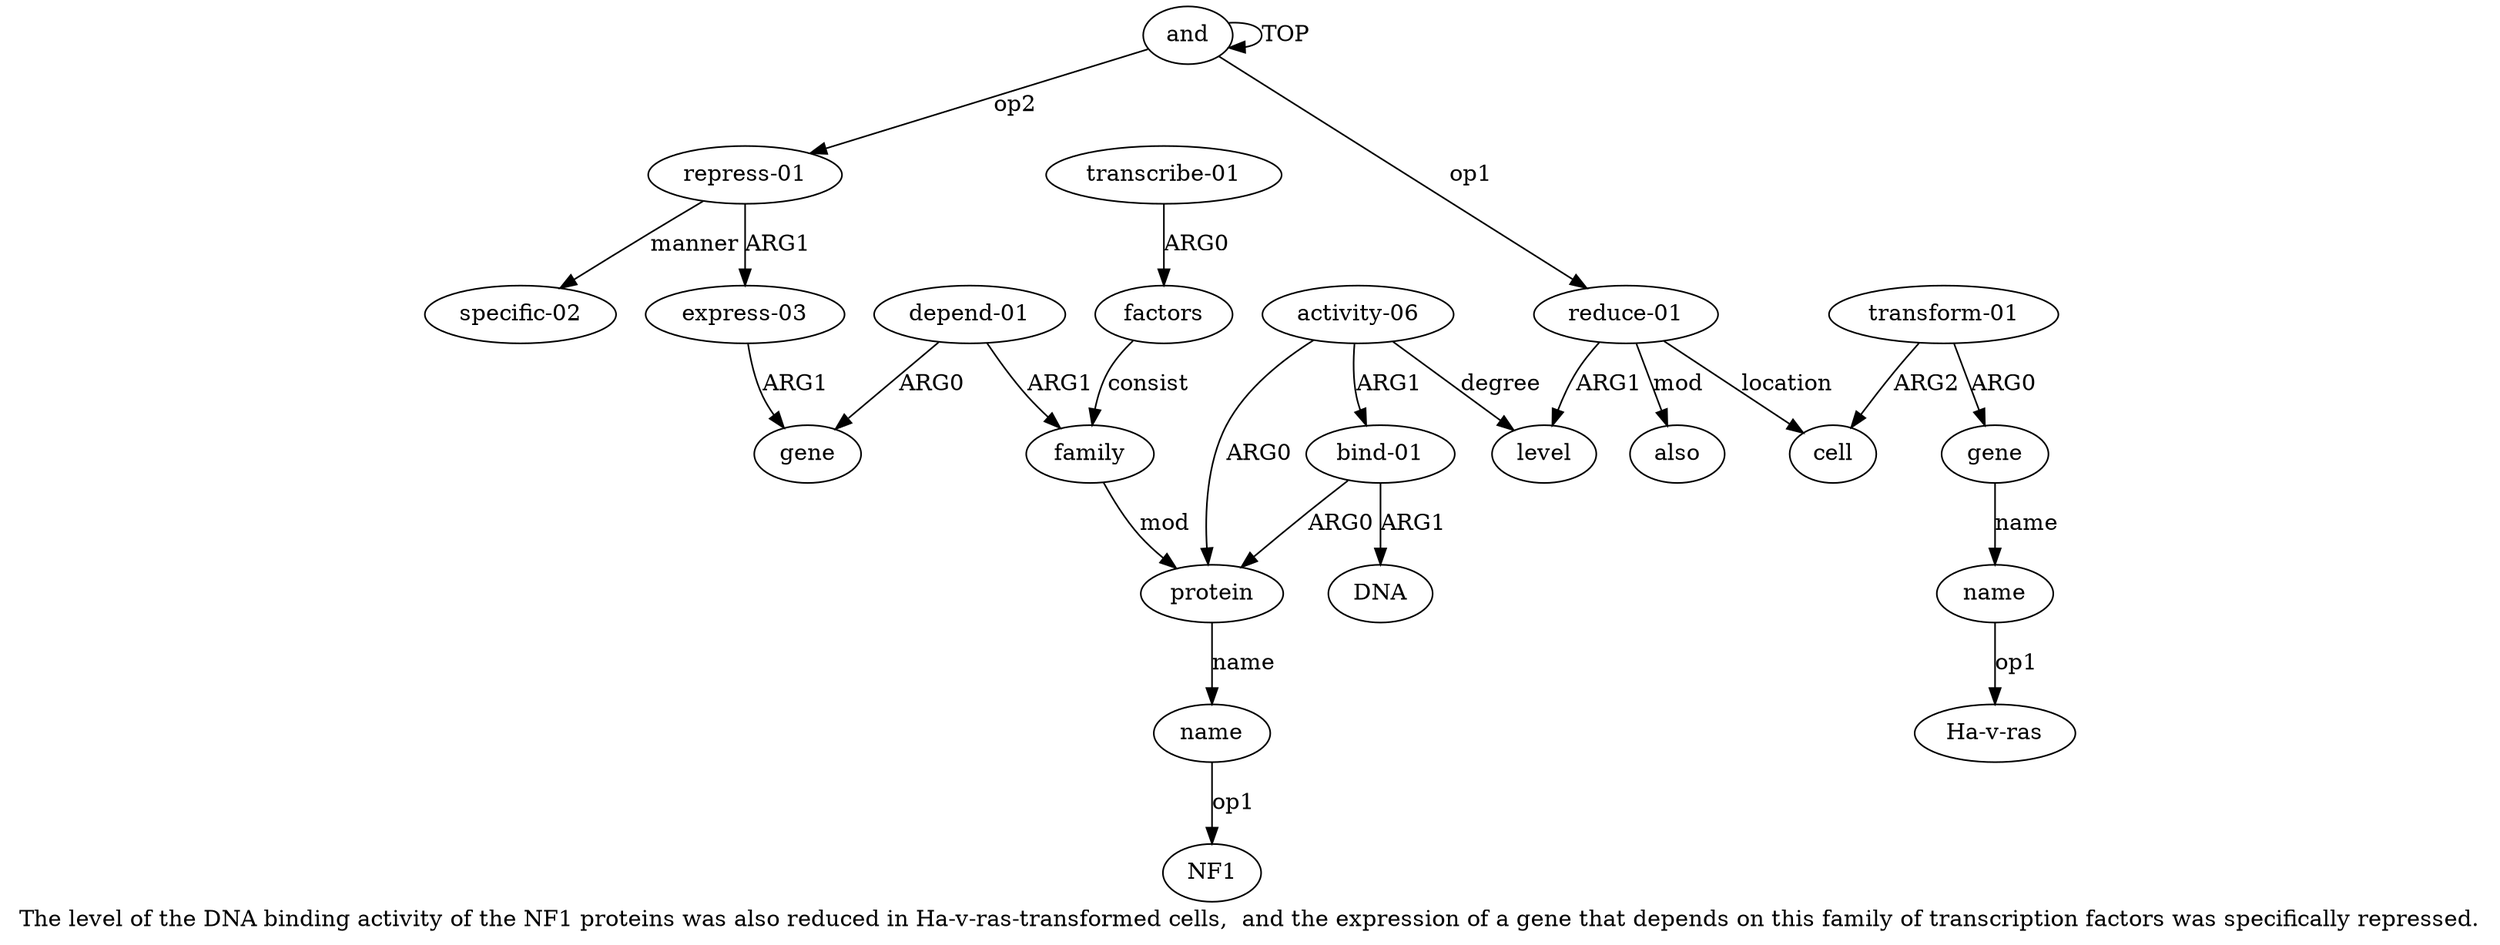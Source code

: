 digraph  {
	graph [label="The level of the DNA binding activity of the NF1 proteins was also reduced in Ha-v-ras-transformed cells,  and the expression of \
a gene that depends on this family of transcription factors was specifically repressed."];
	node [label="\N"];
	a20	 [color=black,
		gold_ind=20,
		gold_label="specific-02",
		label="specific-02",
		test_ind=20,
		test_label="specific-02"];
	"a5 NF1"	 [color=black,
		gold_ind=-1,
		gold_label=NF1,
		label=NF1,
		test_ind=-1,
		test_label=NF1];
	"a11 Ha-v-ras"	 [color=black,
		gold_ind=-1,
		gold_label="Ha-v-ras",
		label="Ha-v-ras",
		test_ind=-1,
		test_label="Ha-v-ras"];
	a15	 [color=black,
		gold_ind=15,
		gold_label=gene,
		label=gene,
		test_ind=15,
		test_label=gene];
	a14	 [color=black,
		gold_ind=14,
		gold_label="express-03",
		label="express-03",
		test_ind=14,
		test_label="express-03"];
	a14 -> a15 [key=0,
	color=black,
	gold_label=ARG1,
	label=ARG1,
	test_label=ARG1];
a17 [color=black,
	gold_ind=17,
	gold_label=family,
	label=family,
	test_ind=17,
	test_label=family];
a4 [color=black,
	gold_ind=4,
	gold_label=protein,
	label=protein,
	test_ind=4,
	test_label=protein];
a17 -> a4 [key=0,
color=black,
gold_label=mod,
label=mod,
test_label=mod];
a16 [color=black,
gold_ind=16,
gold_label="depend-01",
label="depend-01",
test_ind=16,
test_label="depend-01"];
a16 -> a15 [key=0,
color=black,
gold_label=ARG0,
label=ARG0,
test_label=ARG0];
a16 -> a17 [key=0,
color=black,
gold_label=ARG1,
label=ARG1,
test_label=ARG1];
a11 [color=black,
gold_ind=11,
gold_label=name,
label=name,
test_ind=11,
test_label=name];
a11 -> "a11 Ha-v-ras" [key=0,
color=black,
gold_label=op1,
label=op1,
test_label=op1];
a10 [color=black,
gold_ind=10,
gold_label=gene,
label=gene,
test_ind=10,
test_label=gene];
a10 -> a11 [key=0,
color=black,
gold_label=name,
label=name,
test_label=name];
a13 [color=black,
gold_ind=13,
gold_label="repress-01",
label="repress-01",
test_ind=13,
test_label="repress-01"];
a13 -> a20 [key=0,
color=black,
gold_label=manner,
label=manner,
test_label=manner];
a13 -> a14 [key=0,
color=black,
gold_label=ARG1,
label=ARG1,
test_label=ARG1];
a12 [color=black,
gold_ind=12,
gold_label=also,
label=also,
test_ind=12,
test_label=also];
a19 [color=black,
gold_ind=19,
gold_label="transcribe-01",
label="transcribe-01",
test_ind=19,
test_label="transcribe-01"];
a18 [color=black,
gold_ind=18,
gold_label=factors,
label=factors,
test_ind=18,
test_label=factors];
a19 -> a18 [key=0,
color=black,
gold_label=ARG0,
label=ARG0,
test_label=ARG0];
a18 -> a17 [key=0,
color=black,
gold_label=consist,
label=consist,
test_label=consist];
a1 [color=black,
gold_ind=1,
gold_label="reduce-01",
label="reduce-01",
test_ind=1,
test_label="reduce-01"];
a1 -> a12 [key=0,
color=black,
gold_label=mod,
label=mod,
test_label=mod];
a2 [color=black,
gold_ind=2,
gold_label=level,
label=level,
test_ind=2,
test_label=level];
a1 -> a2 [key=0,
color=black,
gold_label=ARG1,
label=ARG1,
test_label=ARG1];
a8 [color=black,
gold_ind=8,
gold_label=cell,
label=cell,
test_ind=8,
test_label=cell];
a1 -> a8 [key=0,
color=black,
gold_label=location,
label=location,
test_label=location];
a0 [color=black,
gold_ind=0,
gold_label=and,
label=and,
test_ind=0,
test_label=and];
a0 -> a13 [key=0,
color=black,
gold_label=op2,
label=op2,
test_label=op2];
a0 -> a1 [key=0,
color=black,
gold_label=op1,
label=op1,
test_label=op1];
a0 -> a0 [key=0,
color=black,
gold_label=TOP,
label=TOP,
test_label=TOP];
a3 [color=black,
gold_ind=3,
gold_label="activity-06",
label="activity-06",
test_ind=3,
test_label="activity-06"];
a3 -> a2 [key=0,
color=black,
gold_label=degree,
label=degree,
test_label=degree];
a3 -> a4 [key=0,
color=black,
gold_label=ARG0,
label=ARG0,
test_label=ARG0];
a6 [color=black,
gold_ind=6,
gold_label="bind-01",
label="bind-01",
test_ind=6,
test_label="bind-01"];
a3 -> a6 [key=0,
color=black,
gold_label=ARG1,
label=ARG1,
test_label=ARG1];
a5 [color=black,
gold_ind=5,
gold_label=name,
label=name,
test_ind=5,
test_label=name];
a5 -> "a5 NF1" [key=0,
color=black,
gold_label=op1,
label=op1,
test_label=op1];
a4 -> a5 [key=0,
color=black,
gold_label=name,
label=name,
test_label=name];
a7 [color=black,
gold_ind=7,
gold_label=DNA,
label=DNA,
test_ind=7,
test_label=DNA];
a6 -> a4 [key=0,
color=black,
gold_label=ARG0,
label=ARG0,
test_label=ARG0];
a6 -> a7 [key=0,
color=black,
gold_label=ARG1,
label=ARG1,
test_label=ARG1];
a9 [color=black,
gold_ind=9,
gold_label="transform-01",
label="transform-01",
test_ind=9,
test_label="transform-01"];
a9 -> a10 [key=0,
color=black,
gold_label=ARG0,
label=ARG0,
test_label=ARG0];
a9 -> a8 [key=0,
color=black,
gold_label=ARG2,
label=ARG2,
test_label=ARG2];
}

